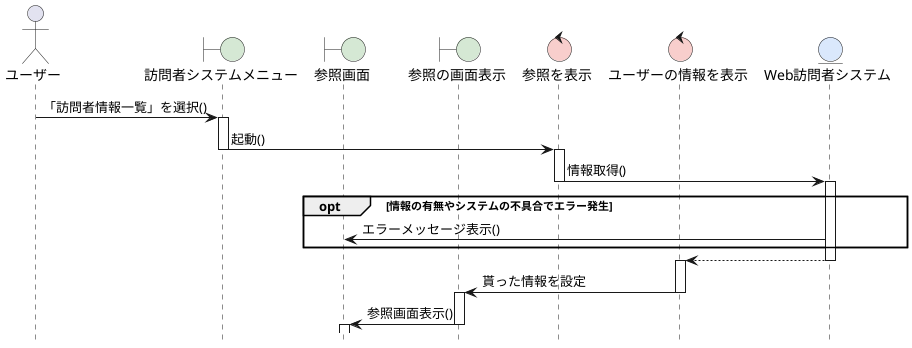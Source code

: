 @startuml Web訪問者システム-登録シーケンス図
hide footbox
skinparam boundaryBackgroundColor #D5E8D4
skinparam controlBackgroundColor  #F8CECC
skinparam entityBackgroundColor   #DAE8FC

actor ユーザー as A
boundary 訪問者システムメニュー as B1
boundary 参照画面 as B2
boundary 参照の画面表示 as B3
control 参照を表示 as C1
control ユーザーの情報を表示 as C2
entity Web訪問者システム as E

A -> B1: 「訪問者情報一覧」を選択()
activate B1

B1 -> C1: 起動()
deactivate B1
activate C1
C1 -> E: 情報取得()
deactivate C1
activate E

opt 情報の有無やシステムの不具合でエラー発生
    E -> B2: エラーメッセージ表示()
end

E --> C2:
deactivate E
activate C2
C2 -> B3: 貰った情報を設定
deactivate C2
activate B3
B3 -> B2: 参照画面表示()
deactivate B3
deactivate B1
activate B2


@enduml
